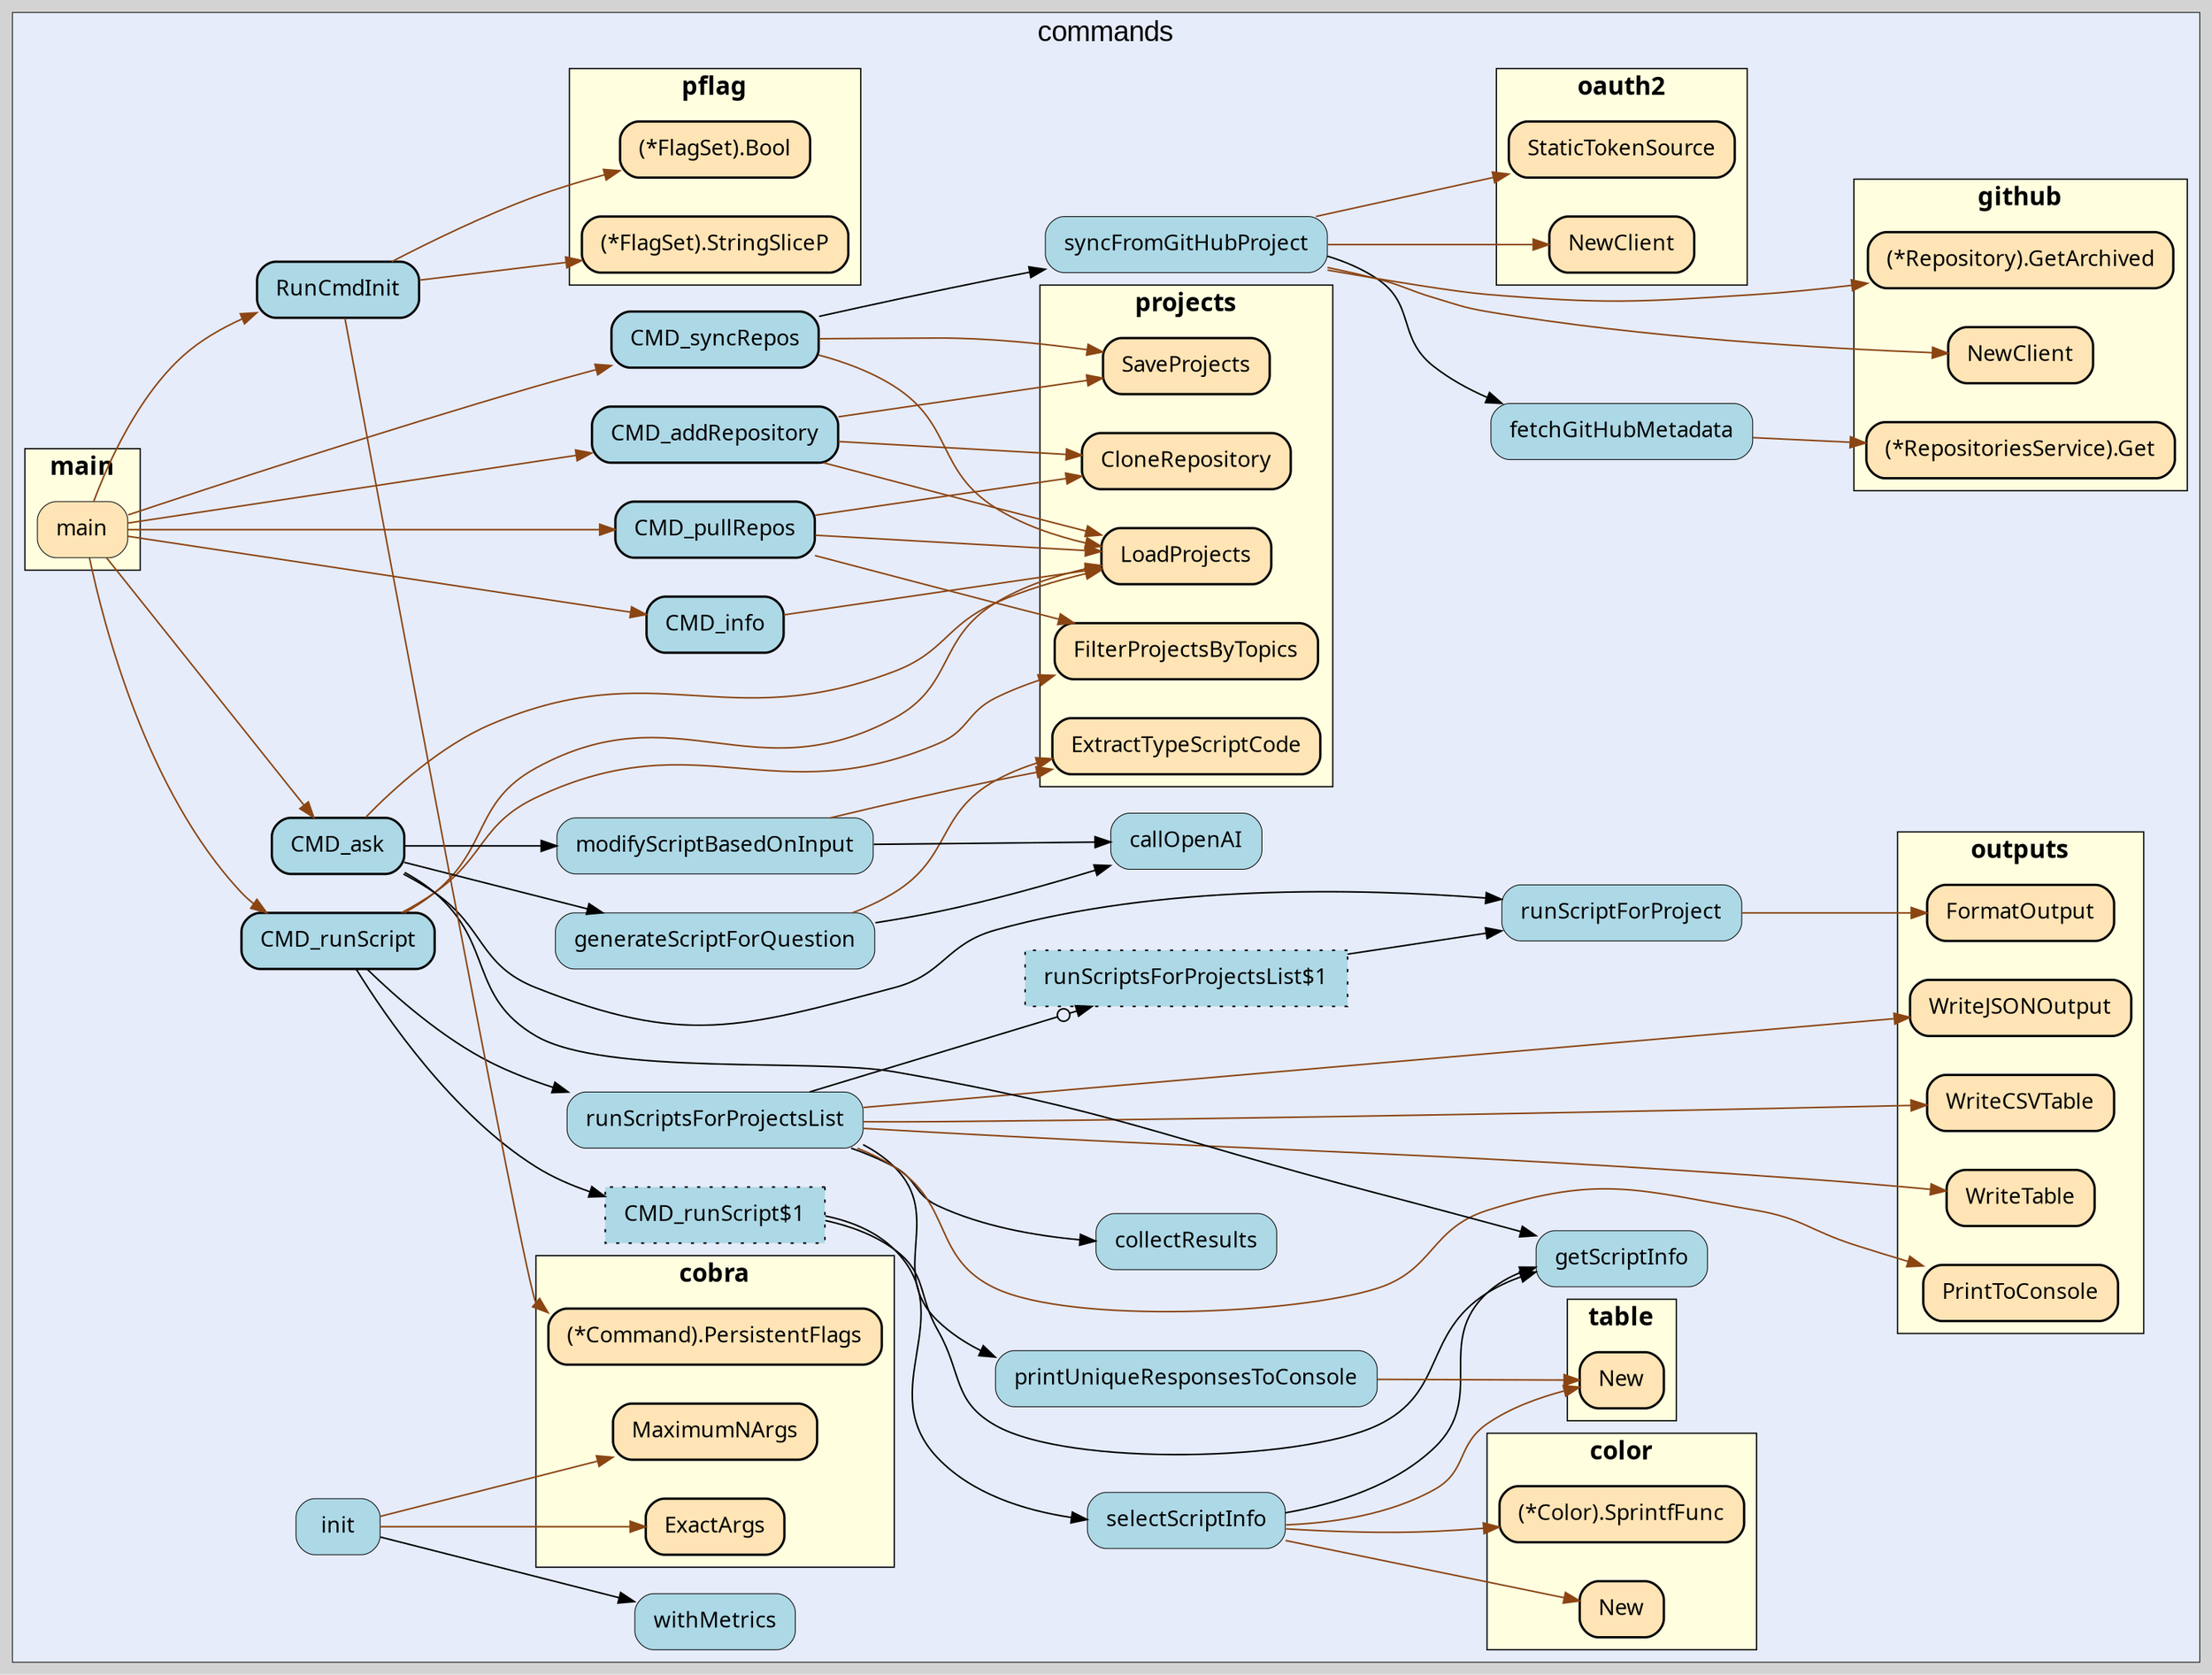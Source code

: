 digraph gocallvis {
    label="";
    labeljust="l";
    fontname="Arial";
    fontsize="14";
    rankdir="LR";
    bgcolor="lightgray";
    style="solid";
    penwidth="0.5";
    pad="0.0";
    nodesep="0.35";

    node [shape="box" style="filled,rounded" fillcolor="honeydew" fontname="Verdana" penwidth="1.0" margin="0.16,0.0"];
    edge [minlen="2"]

    subgraph "cluster_focus" {
        fontsize="18";
bgcolor="#e6ecfa";
label="commands";
labelloc="t";
labeljust="c";
        
        "github.com/wcatron/query-projects/internal/commands.runScriptForProject" [ fillcolor="lightblue" label="runScriptForProject" penwidth="0.5" tooltip="github.com/wcatron/query-projects/internal/commands.runScriptForProject | defined in run.go:216\nat run.go:251: calling [github.com/wcatron/query-projects/internal/outputs.FormatOutput]" ]
        "github.com/wcatron/query-projects/internal/commands.runScriptsForProjectsList$1" [ fillcolor="lightblue" label="runScriptsForProjectsList$1" style="dotted,filled" tooltip="github.com/wcatron/query-projects/internal/commands.runScriptsForProjectsList$1 | defined in run.go:153\nat run.go:155: calling [github.com/wcatron/query-projects/internal/commands.runScriptForProject]" ]
        "github.com/wcatron/query-projects/internal/commands.init" [ fillcolor="lightblue" label="init" penwidth="0.5" tooltip="github.com/wcatron/query-projects/internal/commands.init | defined in .:0\nat add.go:15: calling [github.com/spf13/cobra.ExactArgs]\nat pull.go:13: calling [github.com/wcatron/query-projects/internal/commands.withMetrics]\nat run.go:27: calling [github.com/wcatron/query-projects/internal/commands.withMetrics]\nat run.go:26: calling [github.com/spf13/cobra.MaximumNArgs]" ]
        "github.com/wcatron/query-projects/internal/commands.withMetrics" [ penwidth="0.5" tooltip="github.com/wcatron/query-projects/internal/commands.withMetrics | defined in middleware.go:11" fillcolor="lightblue" label="withMetrics" ]
        "github.com/wcatron/query-projects/internal/commands.CMD_runScript" [ fillcolor="lightblue" label="CMD_runScript" penwidth="1.5" tooltip="github.com/wcatron/query-projects/internal/commands.CMD_runScript | defined in run.go:65\nat run.go:66: calling [github.com/wcatron/query-projects/internal/projects.LoadProjects]\nat run.go:82: calling [github.com/wcatron/query-projects/internal/commands.runScriptsForProjectsList]\nat run.go:77: calling [github.com/wcatron/query-projects/internal/commands.CMD_runScript$1]\nat run.go:70: calling [github.com/wcatron/query-projects/internal/projects.FilterProjectsByTopics]" ]
        "github.com/wcatron/query-projects/internal/commands.CMD_runScript$1" [ fillcolor="lightblue" label="CMD_runScript$1" style="dotted,filled" tooltip="github.com/wcatron/query-projects/internal/commands.CMD_runScript$1 | defined in run.go:72\nat run.go:76: calling [github.com/wcatron/query-projects/internal/commands.selectScriptInfo]\nat run.go:74: calling [github.com/wcatron/query-projects/internal/commands.getScriptInfo]" ]
        "github.com/wcatron/query-projects/internal/commands.getScriptInfo" [ tooltip="github.com/wcatron/query-projects/internal/commands.getScriptInfo | defined in run.go:42" fillcolor="lightblue" label="getScriptInfo" penwidth="0.5" ]
        "github.com/wcatron/query-projects/internal/commands.selectScriptInfo" [ fillcolor="lightblue" label="selectScriptInfo" penwidth="0.5" tooltip="github.com/wcatron/query-projects/internal/commands.selectScriptInfo | defined in run.go:89\nat run.go:111: calling [github.com/wcatron/query-projects/internal/commands.getScriptInfo]\nat run.go:120: calling [(*github.com/fatih/color.Color).SprintfFunc]\nat run.go:121: calling [(*github.com/fatih/color.Color).SprintfFunc]\nat run.go:120: calling [github.com/fatih/color.New]\nat run.go:121: calling [github.com/fatih/color.New]\nat run.go:122: calling [github.com/rodaine/table.New]" ]
        "github.com/wcatron/query-projects/internal/commands.runScriptsForProjectsList" [ fillcolor="lightblue" label="runScriptsForProjectsList" penwidth="0.5" tooltip="github.com/wcatron/query-projects/internal/commands.runScriptsForProjectsList | defined in run.go:147\nat run.go:167: calling [github.com/wcatron/query-projects/internal/commands.collectResults]\nat run.go:179: calling [github.com/wcatron/query-projects/internal/commands.printUniqueResponsesToConsole]\nat run.go:182: calling [github.com/wcatron/query-projects/internal/outputs.PrintToConsole]\nat run.go:191: calling [github.com/wcatron/query-projects/internal/outputs.WriteCSVTable]\nat run.go:193: calling [github.com/wcatron/query-projects/internal/outputs.WriteJSONOutput]\nat run.go:153: calling [github.com/wcatron/query-projects/internal/commands.runScriptsForProjectsList$1]\nat run.go:189: calling [github.com/wcatron/query-projects/internal/outputs.WriteTable]" ]
        "github.com/wcatron/query-projects/internal/commands.collectResults" [ fillcolor="lightblue" label="collectResults" penwidth="0.5" tooltip="github.com/wcatron/query-projects/internal/commands.collectResults | defined in run.go:281" ]
        "github.com/wcatron/query-projects/internal/commands.printUniqueResponsesToConsole" [ penwidth="0.5" tooltip="github.com/wcatron/query-projects/internal/commands.printUniqueResponsesToConsole | defined in run.go:202\nat run.go:208: calling [github.com/rodaine/table.New]" fillcolor="lightblue" label="printUniqueResponsesToConsole" ]
        "github.com/wcatron/query-projects/internal/commands.CMD_addRepository" [ penwidth="1.5" tooltip="github.com/wcatron/query-projects/internal/commands.CMD_addRepository | defined in add.go:23\nat add.go:36: calling [github.com/wcatron/query-projects/internal/projects.CloneRepository]\nat add.go:46: calling [github.com/wcatron/query-projects/internal/projects.SaveProjects]\nat add.go:24: calling [github.com/wcatron/query-projects/internal/projects.LoadProjects]" fillcolor="lightblue" label="CMD_addRepository" ]
        "github.com/wcatron/query-projects/internal/commands.CMD_info" [ fillcolor="lightblue" label="CMD_info" penwidth="1.5" tooltip="github.com/wcatron/query-projects/internal/commands.CMD_info | defined in info.go:21\nat info.go:22: calling [github.com/wcatron/query-projects/internal/projects.LoadProjects]" ]
        "github.com/wcatron/query-projects/internal/commands.CMD_pullRepos" [ fillcolor="lightblue" label="CMD_pullRepos" penwidth="1.5" tooltip="github.com/wcatron/query-projects/internal/commands.CMD_pullRepos | defined in pull.go:20\nat pull.go:21: calling [github.com/wcatron/query-projects/internal/projects.LoadProjects]\nat pull.go:25: calling [github.com/wcatron/query-projects/internal/projects.FilterProjectsByTopics]\nat pull.go:28: calling [github.com/wcatron/query-projects/internal/projects.CloneRepository]" ]
        "github.com/wcatron/query-projects/internal/commands.CMD_syncRepos" [ fillcolor="lightblue" label="CMD_syncRepos" penwidth="1.5" tooltip="github.com/wcatron/query-projects/internal/commands.CMD_syncRepos | defined in sync.go:80\nat sync.go:93: calling [github.com/wcatron/query-projects/internal/commands.syncFromGitHubProject]\nat sync.go:106: calling [github.com/wcatron/query-projects/internal/projects.SaveProjects]\nat sync.go:81: calling [github.com/wcatron/query-projects/internal/projects.LoadProjects]" ]
        "github.com/wcatron/query-projects/internal/commands.syncFromGitHubProject" [ fillcolor="lightblue" label="syncFromGitHubProject" penwidth="0.5" tooltip="github.com/wcatron/query-projects/internal/commands.syncFromGitHubProject | defined in sync.go:35\nat sync.go:42: calling [golang.org/x/oauth2.StaticTokenSource]\nat sync.go:56: calling [(*github.com/google/go-github/v71/github.Repository).GetArchived]\nat sync.go:46: calling [github.com/google/go-github/v71/github.NewClient]\nat sync.go:49: calling [github.com/wcatron/query-projects/internal/commands.fetchGitHubMetadata]\nat sync.go:45: calling [golang.org/x/oauth2.NewClient]" ]
        "github.com/wcatron/query-projects/internal/commands.fetchGitHubMetadata" [ fillcolor="lightblue" label="fetchGitHubMetadata" penwidth="0.5" tooltip="github.com/wcatron/query-projects/internal/commands.fetchGitHubMetadata | defined in sync.go:66\nat sync.go:73: calling [(*github.com/google/go-github/v71/github.RepositoriesService).Get]" ]
        "github.com/wcatron/query-projects/internal/commands.generateScriptForQuestion" [ fillcolor="lightblue" label="generateScriptForQuestion" penwidth="0.5" tooltip="github.com/wcatron/query-projects/internal/commands.generateScriptForQuestion | defined in ask.go:169\nat ask.go:192: calling [github.com/wcatron/query-projects/internal/projects.ExtractTypeScriptCode]\nat ask.go:187: calling [github.com/wcatron/query-projects/internal/commands.callOpenAI]" ]
        "github.com/wcatron/query-projects/internal/commands.callOpenAI" [ fillcolor="lightblue" label="callOpenAI" penwidth="0.5" tooltip="github.com/wcatron/query-projects/internal/commands.callOpenAI | defined in ask.go:109" ]
        "github.com/wcatron/query-projects/internal/commands.CMD_ask" [ fillcolor="lightblue" label="CMD_ask" penwidth="1.5" tooltip="github.com/wcatron/query-projects/internal/commands.CMD_ask | defined in ask.go:36\nat ask.go:38: calling [github.com/wcatron/query-projects/internal/commands.generateScriptForQuestion]\nat ask.go:57: calling [github.com/wcatron/query-projects/internal/commands.getScriptInfo]\nat ask.go:93: calling [github.com/wcatron/query-projects/internal/commands.getScriptInfo]\nat ask.go:82: calling [github.com/wcatron/query-projects/internal/commands.modifyScriptBasedOnInput]\nat ask.go:45: calling [github.com/wcatron/query-projects/internal/projects.LoadProjects]\nat ask.go:61: calling [github.com/wcatron/query-projects/internal/commands.runScriptForProject]\nat ask.go:98: calling [github.com/wcatron/query-projects/internal/commands.runScriptForProject]" ]
        "github.com/wcatron/query-projects/internal/commands.modifyScriptBasedOnInput" [ penwidth="0.5" tooltip="github.com/wcatron/query-projects/internal/commands.modifyScriptBasedOnInput | defined in ask.go:209\nat ask.go:218: calling [github.com/wcatron/query-projects/internal/commands.callOpenAI]\nat ask.go:223: calling [github.com/wcatron/query-projects/internal/projects.ExtractTypeScriptCode]" fillcolor="lightblue" label="modifyScriptBasedOnInput" ]
        "github.com/wcatron/query-projects/internal/commands.RunCmdInit" [ fillcolor="lightblue" label="RunCmdInit" penwidth="1.5" tooltip="github.com/wcatron/query-projects/internal/commands.RunCmdInit | defined in run.go:59\nat run.go:60: calling [(*github.com/spf13/pflag.FlagSet).StringSliceP]\nat run.go:62: calling [(*github.com/spf13/pflag.FlagSet).StringSliceP]\nat run.go:61: calling [(*github.com/spf13/pflag.FlagSet).Bool]\nat run.go:60: calling [(*github.com/spf13/cobra.Command).PersistentFlags]\nat run.go:61: calling [(*github.com/spf13/cobra.Command).PersistentFlags]\nat run.go:62: calling [(*github.com/spf13/cobra.Command).PersistentFlags]" ]
        
        subgraph "cluster_github.com/fatih/color" {
        URL="/?f=github.com/fatih/color";
tooltip="package: github.com/fatih/color";
fontsize="16";
fillcolor="lightyellow";
label="color";
penwidth="0.8";
style="filled";
fontname="Tahoma bold";
rank="sink";
        
        "github.com/fatih/color.New" [ fillcolor="moccasin" label="New" penwidth="1.5" tooltip="github.com/fatih/color.New | defined in color.go:146" ]
        "(*github.com/fatih/color.Color).SprintfFunc" [ fillcolor="moccasin" label="(*Color).SprintfFunc" penwidth="1.5" tooltip="(*github.com/fatih/color.Color).SprintfFunc | defined in color.go:392" ]
        
    }

        subgraph "cluster_github.com/google/go-github/v71/github" {
        fontsize="16";
style="filled";
URL="/?f=github.com/google/go-github/v71/github";
tooltip="package: github.com/google/go-github/v71/github";
penwidth="0.8";
fillcolor="lightyellow";
fontname="Tahoma bold";
rank="sink";
label="github";
        
        "github.com/google/go-github/v71/github.NewClient" [ penwidth="1.5" tooltip="github.com/google/go-github/v71/github.NewClient | defined in github.go:330" fillcolor="moccasin" label="NewClient" ]
        "(*github.com/google/go-github/v71/github.RepositoriesService).Get" [ fillcolor="moccasin" label="(*RepositoriesService).Get" penwidth="1.5" tooltip="(*github.com/google/go-github/v71/github.RepositoriesService).Get | defined in repos.go:630" ]
        "(*github.com/google/go-github/v71/github.Repository).GetArchived" [ fillcolor="moccasin" label="(*Repository).GetArchived" penwidth="1.5" tooltip="(*github.com/google/go-github/v71/github.Repository).GetArchived | defined in github-accessors.go:21514" ]
        
    }

        subgraph "cluster_github.com/rodaine/table" {
        fontsize="16";
style="filled";
fillcolor="lightyellow";
fontname="Tahoma bold";
rank="sink";
URL="/?f=github.com/rodaine/table";
tooltip="package: github.com/rodaine/table";
label="table";
penwidth="0.8";
        
        "github.com/rodaine/table.New" [ fillcolor="moccasin" label="New" penwidth="1.5" tooltip="github.com/rodaine/table.New | defined in table.go:142" ]
        
    }

        subgraph "cluster_github.com/spf13/cobra" {
        label="cobra";
tooltip="package: github.com/spf13/cobra";
fillcolor="lightyellow";
URL="/?f=github.com/spf13/cobra";
penwidth="0.8";
fontsize="16";
style="filled";
fontname="Tahoma bold";
rank="sink";
        
        "github.com/spf13/cobra.ExactArgs" [ fillcolor="moccasin" label="ExactArgs" penwidth="1.5" tooltip="github.com/spf13/cobra.ExactArgs | defined in args.go:94" ]
        "github.com/spf13/cobra.MaximumNArgs" [ fillcolor="moccasin" label="MaximumNArgs" penwidth="1.5" tooltip="github.com/spf13/cobra.MaximumNArgs | defined in args.go:84" ]
        "(*github.com/spf13/cobra.Command).PersistentFlags" [ fillcolor="moccasin" label="(*Command).PersistentFlags" penwidth="1.5" tooltip="(*github.com/spf13/cobra.Command).PersistentFlags | defined in command.go:1770" ]
        
    }

        subgraph "cluster_github.com/spf13/pflag" {
        style="filled";
fillcolor="lightyellow";
fontname="Tahoma bold";
label="pflag";
tooltip="package: github.com/spf13/pflag";
penwidth="0.8";
rank="sink";
URL="/?f=github.com/spf13/pflag";
fontsize="16";
        
        "(*github.com/spf13/pflag.FlagSet).StringSliceP" [ label="(*FlagSet).StringSliceP" penwidth="1.5" tooltip="(*github.com/spf13/pflag.FlagSet).StringSliceP | defined in string_slice.go:143" fillcolor="moccasin" ]
        "(*github.com/spf13/pflag.FlagSet).Bool" [ label="(*FlagSet).Bool" penwidth="1.5" tooltip="(*github.com/spf13/pflag.FlagSet).Bool | defined in bool.go:73" fillcolor="moccasin" ]
        
    }

        subgraph "cluster_github.com/wcatron/query-projects/callvis" {
        fontname="Tahoma bold";
rank="sink";
URL="/?f=github.com/wcatron/query-projects/callvis";
fontsize="16";
fillcolor="lightyellow";
label="main";
tooltip="package: github.com/wcatron/query-projects/callvis";
penwidth="0.8";
style="filled";
        
        "github.com/wcatron/query-projects/callvis.main" [ label="main" penwidth="0.5" tooltip="github.com/wcatron/query-projects/callvis.main | defined in main.go:11\nat main.go:21: calling [github.com/wcatron/query-projects/internal/commands.RunCmdInit]\nat main.go:15: calling [github.com/wcatron/query-projects/internal/commands.CMD_info]\nat main.go:17: calling [github.com/wcatron/query-projects/internal/commands.CMD_syncRepos]\nat main.go:16: calling [github.com/wcatron/query-projects/internal/commands.CMD_pullRepos]\nat main.go:18: calling [github.com/wcatron/query-projects/internal/commands.CMD_ask]\nat main.go:13: calling [github.com/wcatron/query-projects/internal/commands.CMD_runScript]\nat main.go:14: calling [github.com/wcatron/query-projects/internal/commands.CMD_addRepository]" fillcolor="moccasin" ]
        
    }

        subgraph "cluster_github.com/wcatron/query-projects/internal/outputs" {
        fillcolor="lightyellow";
label="outputs";
penwidth="0.8";
fontname="Tahoma bold";
rank="sink";
URL="/?f=github.com/wcatron/query-projects/internal/outputs";
tooltip="package: github.com/wcatron/query-projects/internal/outputs";
fontsize="16";
style="filled";
        
        "github.com/wcatron/query-projects/internal/outputs.FormatOutput" [ label="FormatOutput" penwidth="1.5" tooltip="github.com/wcatron/query-projects/internal/outputs.FormatOutput | defined in csv.go:14" fillcolor="moccasin" ]
        "github.com/wcatron/query-projects/internal/outputs.PrintToConsole" [ fillcolor="moccasin" label="PrintToConsole" penwidth="1.5" tooltip="github.com/wcatron/query-projects/internal/outputs.PrintToConsole | defined in markdown.go:36" ]
        "github.com/wcatron/query-projects/internal/outputs.WriteTable" [ penwidth="1.5" tooltip="github.com/wcatron/query-projects/internal/outputs.WriteTable | defined in markdown.go:49" fillcolor="moccasin" label="WriteTable" ]
        "github.com/wcatron/query-projects/internal/outputs.WriteCSVTable" [ tooltip="github.com/wcatron/query-projects/internal/outputs.WriteCSVTable | defined in csv.go:22" fillcolor="moccasin" label="WriteCSVTable" penwidth="1.5" ]
        "github.com/wcatron/query-projects/internal/outputs.WriteJSONOutput" [ penwidth="1.5" tooltip="github.com/wcatron/query-projects/internal/outputs.WriteJSONOutput | defined in json.go:14" fillcolor="moccasin" label="WriteJSONOutput" ]
        
    }

        subgraph "cluster_github.com/wcatron/query-projects/internal/projects" {
        penwidth="0.8";
fillcolor="lightyellow";
fontname="Tahoma bold";
rank="sink";
fontsize="16";
style="filled";
label="projects";
URL="/?f=github.com/wcatron/query-projects/internal/projects";
tooltip="package: github.com/wcatron/query-projects/internal/projects";
        
        "github.com/wcatron/query-projects/internal/projects.LoadProjects" [ penwidth="1.5" tooltip="github.com/wcatron/query-projects/internal/projects.LoadProjects | defined in projects.go:83" fillcolor="moccasin" label="LoadProjects" ]
        "github.com/wcatron/query-projects/internal/projects.FilterProjectsByTopics" [ label="FilterProjectsByTopics" penwidth="1.5" tooltip="github.com/wcatron/query-projects/internal/projects.FilterProjectsByTopics | defined in projects.go:30" fillcolor="moccasin" ]
        "github.com/wcatron/query-projects/internal/projects.CloneRepository" [ tooltip="github.com/wcatron/query-projects/internal/projects.CloneRepository | defined in projects.go:111" fillcolor="moccasin" label="CloneRepository" penwidth="1.5" ]
        "github.com/wcatron/query-projects/internal/projects.SaveProjects" [ fillcolor="moccasin" label="SaveProjects" penwidth="1.5" tooltip="github.com/wcatron/query-projects/internal/projects.SaveProjects | defined in projects.go:101" ]
        "github.com/wcatron/query-projects/internal/projects.ExtractTypeScriptCode" [ penwidth="1.5" tooltip="github.com/wcatron/query-projects/internal/projects.ExtractTypeScriptCode | defined in projects.go:146" fillcolor="moccasin" label="ExtractTypeScriptCode" ]
        
    }

        subgraph "cluster_golang.org/x/oauth2" {
        penwidth="0.8";
fontsize="16";
fontname="Tahoma bold";
label="oauth2";
URL="/?f=golang.org/x/oauth2";
style="filled";
fillcolor="lightyellow";
rank="sink";
tooltip="package: golang.org/x/oauth2";
        
        "golang.org/x/oauth2.StaticTokenSource" [ fillcolor="moccasin" label="StaticTokenSource" penwidth="1.5" tooltip="golang.org/x/oauth2.StaticTokenSource | defined in oauth2.go:328" ]
        "golang.org/x/oauth2.NewClient" [ fillcolor="moccasin" label="NewClient" penwidth="1.5" tooltip="golang.org/x/oauth2.NewClient | defined in oauth2.go:355" ]
        
    }

    }

    "github.com/wcatron/query-projects/internal/commands.init" -> "github.com/spf13/cobra.ExactArgs" [ tooltip="at add.go:15: calling [github.com/spf13/cobra.ExactArgs]" color="saddlebrown" ]
    "github.com/wcatron/query-projects/internal/commands.CMD_pullRepos" -> "github.com/wcatron/query-projects/internal/projects.LoadProjects" [ color="saddlebrown" tooltip="at pull.go:21: calling [github.com/wcatron/query-projects/internal/projects.LoadProjects]" ]
    "github.com/wcatron/query-projects/internal/commands.CMD_pullRepos" -> "github.com/wcatron/query-projects/internal/projects.FilterProjectsByTopics" [ color="saddlebrown" tooltip="at pull.go:25: calling [github.com/wcatron/query-projects/internal/projects.FilterProjectsByTopics]" ]
    "github.com/wcatron/query-projects/internal/commands.CMD_ask" -> "github.com/wcatron/query-projects/internal/commands.generateScriptForQuestion" [ tooltip="at ask.go:38: calling [github.com/wcatron/query-projects/internal/commands.generateScriptForQuestion]" ]
    "github.com/wcatron/query-projects/internal/commands.runScriptsForProjectsList" -> "github.com/wcatron/query-projects/internal/commands.collectResults" [ tooltip="at run.go:167: calling [github.com/wcatron/query-projects/internal/commands.collectResults]" ]
    "github.com/wcatron/query-projects/internal/commands.runScriptsForProjectsList" -> "github.com/wcatron/query-projects/internal/commands.printUniqueResponsesToConsole" [ tooltip="at run.go:179: calling [github.com/wcatron/query-projects/internal/commands.printUniqueResponsesToConsole]" ]
    "github.com/wcatron/query-projects/internal/commands.CMD_addRepository" -> "github.com/wcatron/query-projects/internal/projects.CloneRepository" [ color="saddlebrown" tooltip="at add.go:36: calling [github.com/wcatron/query-projects/internal/projects.CloneRepository]" ]
    "github.com/wcatron/query-projects/internal/commands.CMD_addRepository" -> "github.com/wcatron/query-projects/internal/projects.SaveProjects" [ color="saddlebrown" tooltip="at add.go:46: calling [github.com/wcatron/query-projects/internal/projects.SaveProjects]" ]
    "github.com/wcatron/query-projects/internal/commands.fetchGitHubMetadata" -> "(*github.com/google/go-github/v71/github.RepositoriesService).Get" [ tooltip="at sync.go:73: calling [(*github.com/google/go-github/v71/github.RepositoriesService).Get]" color="saddlebrown" ]
    "github.com/wcatron/query-projects/internal/commands.runScriptForProject" -> "github.com/wcatron/query-projects/internal/outputs.FormatOutput" [ color="saddlebrown" tooltip="at run.go:251: calling [github.com/wcatron/query-projects/internal/outputs.FormatOutput]" ]
    "github.com/wcatron/query-projects/internal/commands.runScriptsForProjectsList$1" -> "github.com/wcatron/query-projects/internal/commands.runScriptForProject" [ tooltip="at run.go:155: calling [github.com/wcatron/query-projects/internal/commands.runScriptForProject]" ]
    "github.com/wcatron/query-projects/internal/commands.CMD_runScript" -> "github.com/wcatron/query-projects/internal/projects.LoadProjects" [ color="saddlebrown" tooltip="at run.go:66: calling [github.com/wcatron/query-projects/internal/projects.LoadProjects]" ]
    "github.com/wcatron/query-projects/internal/commands.selectScriptInfo" -> "github.com/wcatron/query-projects/internal/commands.getScriptInfo" [ tooltip="at run.go:111: calling [github.com/wcatron/query-projects/internal/commands.getScriptInfo]" ]
    "github.com/wcatron/query-projects/internal/commands.CMD_runScript" -> "github.com/wcatron/query-projects/internal/commands.runScriptsForProjectsList" [ tooltip="at run.go:82: calling [github.com/wcatron/query-projects/internal/commands.runScriptsForProjectsList]" ]
    "github.com/wcatron/query-projects/internal/commands.syncFromGitHubProject" -> "golang.org/x/oauth2.StaticTokenSource" [ color="saddlebrown" tooltip="at sync.go:42: calling [golang.org/x/oauth2.StaticTokenSource]" ]
    "github.com/wcatron/query-projects/internal/commands.syncFromGitHubProject" -> "(*github.com/google/go-github/v71/github.Repository).GetArchived" [ color="saddlebrown" tooltip="at sync.go:56: calling [(*github.com/google/go-github/v71/github.Repository).GetArchived]" ]
    "github.com/wcatron/query-projects/internal/commands.CMD_pullRepos" -> "github.com/wcatron/query-projects/internal/projects.CloneRepository" [ color="saddlebrown" tooltip="at pull.go:28: calling [github.com/wcatron/query-projects/internal/projects.CloneRepository]" ]
    "github.com/wcatron/query-projects/internal/commands.generateScriptForQuestion" -> "github.com/wcatron/query-projects/internal/projects.ExtractTypeScriptCode" [ color="saddlebrown" tooltip="at ask.go:192: calling [github.com/wcatron/query-projects/internal/projects.ExtractTypeScriptCode]" ]
    "github.com/wcatron/query-projects/callvis.main" -> "github.com/wcatron/query-projects/internal/commands.RunCmdInit" [ color="saddlebrown" tooltip="at main.go:21: calling [github.com/wcatron/query-projects/internal/commands.RunCmdInit]" ]
    "github.com/wcatron/query-projects/internal/commands.selectScriptInfo" -> "(*github.com/fatih/color.Color).SprintfFunc" [ color="saddlebrown" tooltip="at run.go:120: calling [(*github.com/fatih/color.Color).SprintfFunc]\nat run.go:121: calling [(*github.com/fatih/color.Color).SprintfFunc]" ]
    "github.com/wcatron/query-projects/internal/commands.printUniqueResponsesToConsole" -> "github.com/rodaine/table.New" [ color="saddlebrown" tooltip="at run.go:208: calling [github.com/rodaine/table.New]" ]
    "github.com/wcatron/query-projects/internal/commands.runScriptsForProjectsList" -> "github.com/wcatron/query-projects/internal/outputs.PrintToConsole" [ color="saddlebrown" tooltip="at run.go:182: calling [github.com/wcatron/query-projects/internal/outputs.PrintToConsole]" ]
    "github.com/wcatron/query-projects/callvis.main" -> "github.com/wcatron/query-projects/internal/commands.CMD_info" [ color="saddlebrown" tooltip="at main.go:15: calling [github.com/wcatron/query-projects/internal/commands.CMD_info]" ]
    "github.com/wcatron/query-projects/internal/commands.syncFromGitHubProject" -> "github.com/google/go-github/v71/github.NewClient" [ color="saddlebrown" tooltip="at sync.go:46: calling [github.com/google/go-github/v71/github.NewClient]" ]
    "github.com/wcatron/query-projects/internal/commands.CMD_syncRepos" -> "github.com/wcatron/query-projects/internal/commands.syncFromGitHubProject" [ tooltip="at sync.go:93: calling [github.com/wcatron/query-projects/internal/commands.syncFromGitHubProject]" ]
    "github.com/wcatron/query-projects/internal/commands.CMD_ask" -> "github.com/wcatron/query-projects/internal/commands.getScriptInfo" [ tooltip="at ask.go:57: calling [github.com/wcatron/query-projects/internal/commands.getScriptInfo]\nat ask.go:93: calling [github.com/wcatron/query-projects/internal/commands.getScriptInfo]" ]
    "github.com/wcatron/query-projects/internal/commands.RunCmdInit" -> "(*github.com/spf13/pflag.FlagSet).StringSliceP" [ color="saddlebrown" tooltip="at run.go:60: calling [(*github.com/spf13/pflag.FlagSet).StringSliceP]\nat run.go:62: calling [(*github.com/spf13/pflag.FlagSet).StringSliceP]" ]
    "github.com/wcatron/query-projects/internal/commands.runScriptsForProjectsList" -> "github.com/wcatron/query-projects/internal/outputs.WriteCSVTable" [ color="saddlebrown" tooltip="at run.go:191: calling [github.com/wcatron/query-projects/internal/outputs.WriteCSVTable]" ]
    "github.com/wcatron/query-projects/internal/commands.CMD_syncRepos" -> "github.com/wcatron/query-projects/internal/projects.SaveProjects" [ color="saddlebrown" tooltip="at sync.go:106: calling [github.com/wcatron/query-projects/internal/projects.SaveProjects]" ]
    "github.com/wcatron/query-projects/internal/commands.syncFromGitHubProject" -> "github.com/wcatron/query-projects/internal/commands.fetchGitHubMetadata" [ tooltip="at sync.go:49: calling [github.com/wcatron/query-projects/internal/commands.fetchGitHubMetadata]" ]
    "github.com/wcatron/query-projects/callvis.main" -> "github.com/wcatron/query-projects/internal/commands.CMD_syncRepos" [ color="saddlebrown" tooltip="at main.go:17: calling [github.com/wcatron/query-projects/internal/commands.CMD_syncRepos]" ]
    "github.com/wcatron/query-projects/internal/commands.RunCmdInit" -> "(*github.com/spf13/pflag.FlagSet).Bool" [ color="saddlebrown" tooltip="at run.go:61: calling [(*github.com/spf13/pflag.FlagSet).Bool]" ]
    "github.com/wcatron/query-projects/internal/commands.init" -> "github.com/wcatron/query-projects/internal/commands.withMetrics" [ tooltip="at pull.go:13: calling [github.com/wcatron/query-projects/internal/commands.withMetrics]\nat run.go:27: calling [github.com/wcatron/query-projects/internal/commands.withMetrics]" ]
    "github.com/wcatron/query-projects/internal/commands.CMD_runScript$1" -> "github.com/wcatron/query-projects/internal/commands.selectScriptInfo" [ tooltip="at run.go:76: calling [github.com/wcatron/query-projects/internal/commands.selectScriptInfo]" ]
    "github.com/wcatron/query-projects/internal/commands.runScriptsForProjectsList" -> "github.com/wcatron/query-projects/internal/outputs.WriteJSONOutput" [ color="saddlebrown" tooltip="at run.go:193: calling [github.com/wcatron/query-projects/internal/outputs.WriteJSONOutput]" ]
    "github.com/wcatron/query-projects/internal/commands.modifyScriptBasedOnInput" -> "github.com/wcatron/query-projects/internal/commands.callOpenAI" [ tooltip="at ask.go:218: calling [github.com/wcatron/query-projects/internal/commands.callOpenAI]" ]
    "github.com/wcatron/query-projects/internal/commands.selectScriptInfo" -> "github.com/fatih/color.New" [ color="saddlebrown" tooltip="at run.go:120: calling [github.com/fatih/color.New]\nat run.go:121: calling [github.com/fatih/color.New]" ]
    "github.com/wcatron/query-projects/internal/commands.init" -> "github.com/spf13/cobra.MaximumNArgs" [ color="saddlebrown" tooltip="at run.go:26: calling [github.com/spf13/cobra.MaximumNArgs]" ]
    "github.com/wcatron/query-projects/callvis.main" -> "github.com/wcatron/query-projects/internal/commands.CMD_pullRepos" [ color="saddlebrown" tooltip="at main.go:16: calling [github.com/wcatron/query-projects/internal/commands.CMD_pullRepos]" ]
    "github.com/wcatron/query-projects/internal/commands.generateScriptForQuestion" -> "github.com/wcatron/query-projects/internal/commands.callOpenAI" [ tooltip="at ask.go:187: calling [github.com/wcatron/query-projects/internal/commands.callOpenAI]" ]
    "github.com/wcatron/query-projects/internal/commands.selectScriptInfo" -> "github.com/rodaine/table.New" [ tooltip="at run.go:122: calling [github.com/rodaine/table.New]" color="saddlebrown" ]
    "github.com/wcatron/query-projects/internal/commands.CMD_addRepository" -> "github.com/wcatron/query-projects/internal/projects.LoadProjects" [ color="saddlebrown" tooltip="at add.go:24: calling [github.com/wcatron/query-projects/internal/projects.LoadProjects]" ]
    "github.com/wcatron/query-projects/internal/commands.CMD_syncRepos" -> "github.com/wcatron/query-projects/internal/projects.LoadProjects" [ color="saddlebrown" tooltip="at sync.go:81: calling [github.com/wcatron/query-projects/internal/projects.LoadProjects]" ]
    "github.com/wcatron/query-projects/callvis.main" -> "github.com/wcatron/query-projects/internal/commands.CMD_ask" [ color="saddlebrown" tooltip="at main.go:18: calling [github.com/wcatron/query-projects/internal/commands.CMD_ask]" ]
    "github.com/wcatron/query-projects/callvis.main" -> "github.com/wcatron/query-projects/internal/commands.CMD_runScript" [ color="saddlebrown" tooltip="at main.go:13: calling [github.com/wcatron/query-projects/internal/commands.CMD_runScript]" ]
    "github.com/wcatron/query-projects/internal/commands.modifyScriptBasedOnInput" -> "github.com/wcatron/query-projects/internal/projects.ExtractTypeScriptCode" [ color="saddlebrown" tooltip="at ask.go:223: calling [github.com/wcatron/query-projects/internal/projects.ExtractTypeScriptCode]" ]
    "github.com/wcatron/query-projects/internal/commands.CMD_ask" -> "github.com/wcatron/query-projects/internal/commands.modifyScriptBasedOnInput" [ tooltip="at ask.go:82: calling [github.com/wcatron/query-projects/internal/commands.modifyScriptBasedOnInput]" ]
    "github.com/wcatron/query-projects/callvis.main" -> "github.com/wcatron/query-projects/internal/commands.CMD_addRepository" [ color="saddlebrown" tooltip="at main.go:14: calling [github.com/wcatron/query-projects/internal/commands.CMD_addRepository]" ]
    "github.com/wcatron/query-projects/internal/commands.RunCmdInit" -> "(*github.com/spf13/cobra.Command).PersistentFlags" [ color="saddlebrown" tooltip="at run.go:60: calling [(*github.com/spf13/cobra.Command).PersistentFlags]\nat run.go:61: calling [(*github.com/spf13/cobra.Command).PersistentFlags]\nat run.go:62: calling [(*github.com/spf13/cobra.Command).PersistentFlags]" ]
    "github.com/wcatron/query-projects/internal/commands.CMD_runScript" -> "github.com/wcatron/query-projects/internal/commands.CMD_runScript$1" [ tooltip="at run.go:77: calling [github.com/wcatron/query-projects/internal/commands.CMD_runScript$1]" ]
    "github.com/wcatron/query-projects/internal/commands.CMD_runScript" -> "github.com/wcatron/query-projects/internal/projects.FilterProjectsByTopics" [ tooltip="at run.go:70: calling [github.com/wcatron/query-projects/internal/projects.FilterProjectsByTopics]" color="saddlebrown" ]
    "github.com/wcatron/query-projects/internal/commands.CMD_runScript$1" -> "github.com/wcatron/query-projects/internal/commands.getScriptInfo" [ tooltip="at run.go:74: calling [github.com/wcatron/query-projects/internal/commands.getScriptInfo]" ]
    "github.com/wcatron/query-projects/internal/commands.runScriptsForProjectsList" -> "github.com/wcatron/query-projects/internal/commands.runScriptsForProjectsList$1" [ arrowhead="normalnoneodot" tooltip="at run.go:153: calling [github.com/wcatron/query-projects/internal/commands.runScriptsForProjectsList$1]" ]
    "github.com/wcatron/query-projects/internal/commands.CMD_info" -> "github.com/wcatron/query-projects/internal/projects.LoadProjects" [ color="saddlebrown" tooltip="at info.go:22: calling [github.com/wcatron/query-projects/internal/projects.LoadProjects]" ]
    "github.com/wcatron/query-projects/internal/commands.CMD_ask" -> "github.com/wcatron/query-projects/internal/projects.LoadProjects" [ color="saddlebrown" tooltip="at ask.go:45: calling [github.com/wcatron/query-projects/internal/projects.LoadProjects]" ]
    "github.com/wcatron/query-projects/internal/commands.CMD_ask" -> "github.com/wcatron/query-projects/internal/commands.runScriptForProject" [ tooltip="at ask.go:61: calling [github.com/wcatron/query-projects/internal/commands.runScriptForProject]\nat ask.go:98: calling [github.com/wcatron/query-projects/internal/commands.runScriptForProject]" ]
    "github.com/wcatron/query-projects/internal/commands.runScriptsForProjectsList" -> "github.com/wcatron/query-projects/internal/outputs.WriteTable" [ color="saddlebrown" tooltip="at run.go:189: calling [github.com/wcatron/query-projects/internal/outputs.WriteTable]" ]
    "github.com/wcatron/query-projects/internal/commands.syncFromGitHubProject" -> "golang.org/x/oauth2.NewClient" [ color="saddlebrown" tooltip="at sync.go:45: calling [golang.org/x/oauth2.NewClient]" ]
}
